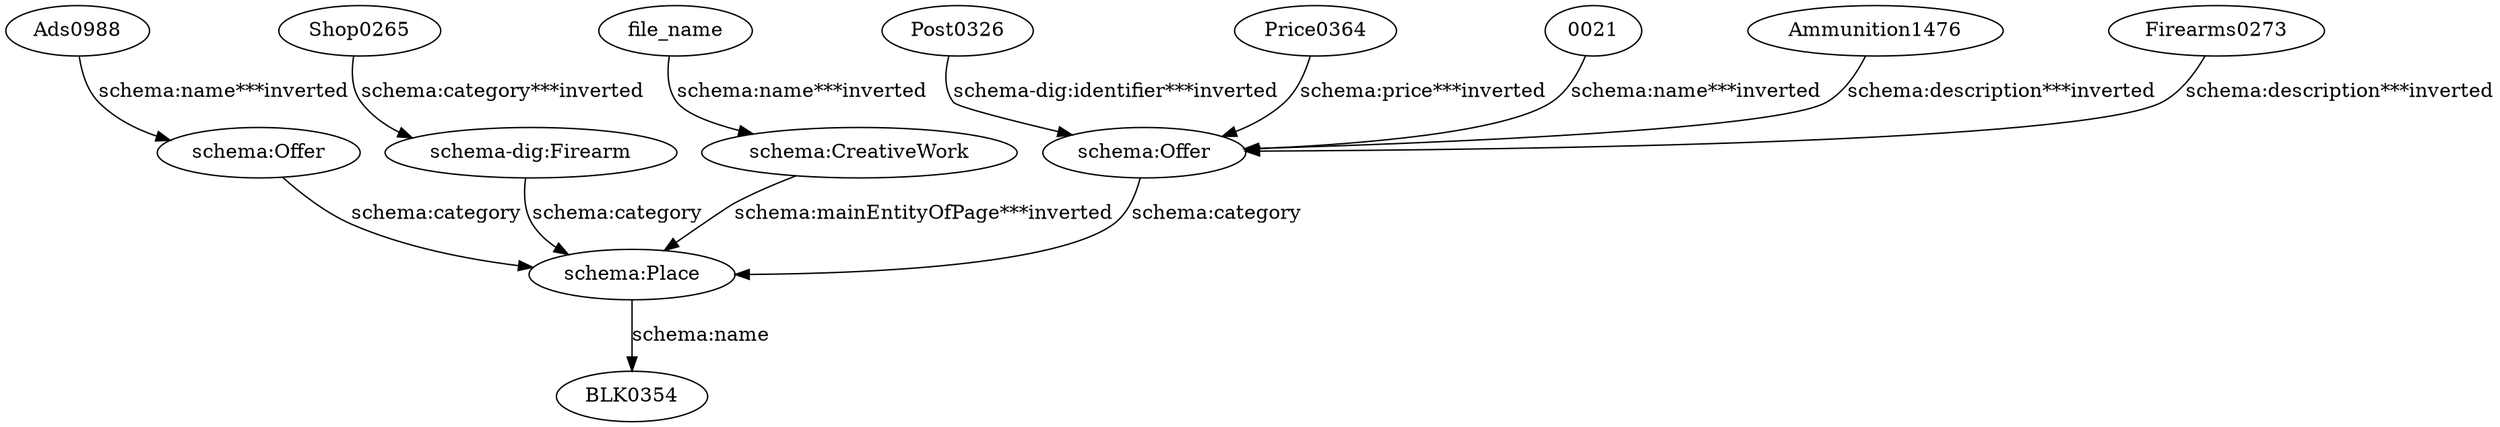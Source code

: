 digraph {
  "0021" [type=attribute_name,label="0021"]
  "schema:Offer1" [type=class_uri,label="schema:Offer"]
  Ads0988 [type=attribute_name,label=Ads0988]
  "schema:Offer2" [type=class_uri,label="schema:Offer"]
  Ammunition1476 [type=attribute_name,label=Ammunition1476]
  Firearms0273 [type=attribute_name,label=Firearms0273]
  Post0326 [type=attribute_name,label=Post0326]
  Price0364 [type=attribute_name,label=Price0364]
  Shop0265 [type=attribute_name,label=Shop0265]
  "schema-dig:Firearm1" [type=class_uri,label="schema-dig:Firearm"]
  file_name [type=attribute_name,label=file_name]
  "schema:CreativeWork1" [type=class_uri,label="schema:CreativeWork"]
  "schema:Place1" [type=class_uri,label="schema:Place"]
  BLK0354 [type=attribute_name,label=BLK0354]
  "0021" -> "schema:Offer1" [type=st_property_uri,label="schema:name***inverted",weight=1]
  Ads0988 -> "schema:Offer2" [type=st_property_uri,label="schema:name***inverted",weight=1]
  Ammunition1476 -> "schema:Offer1" [type=st_property_uri,label="schema:description***inverted",weight=1]
  Firearms0273 -> "schema:Offer1" [type=st_property_uri,label="schema:description***inverted",weight=1]
  Post0326 -> "schema:Offer1" [type=st_property_uri,label="schema-dig:identifier***inverted",weight=1]
  Price0364 -> "schema:Offer1" [type=st_property_uri,label="schema:price***inverted",weight=1]
  Shop0265 -> "schema-dig:Firearm1" [type=st_property_uri,label="schema:category***inverted",weight=1]
  file_name -> "schema:CreativeWork1" [type=st_property_uri,label="schema:name***inverted",weight=1]
  "schema-dig:Firearm1" -> "schema:Place1" [label="schema:category",type=inherited,weight=4]
  "schema:CreativeWork1" -> "schema:Place1" [type=inherited,label="schema:mainEntityOfPage***inverted",weight=4]
  "schema:Offer1" -> "schema:Place1" [label="schema:category",type=inherited,weight=4]
  "schema:Offer2" -> "schema:Place1" [label="schema:category",type=inherited,weight=4]
  "schema:Place1" -> BLK0354 [label="schema:name",type=st_property_uri]
}
